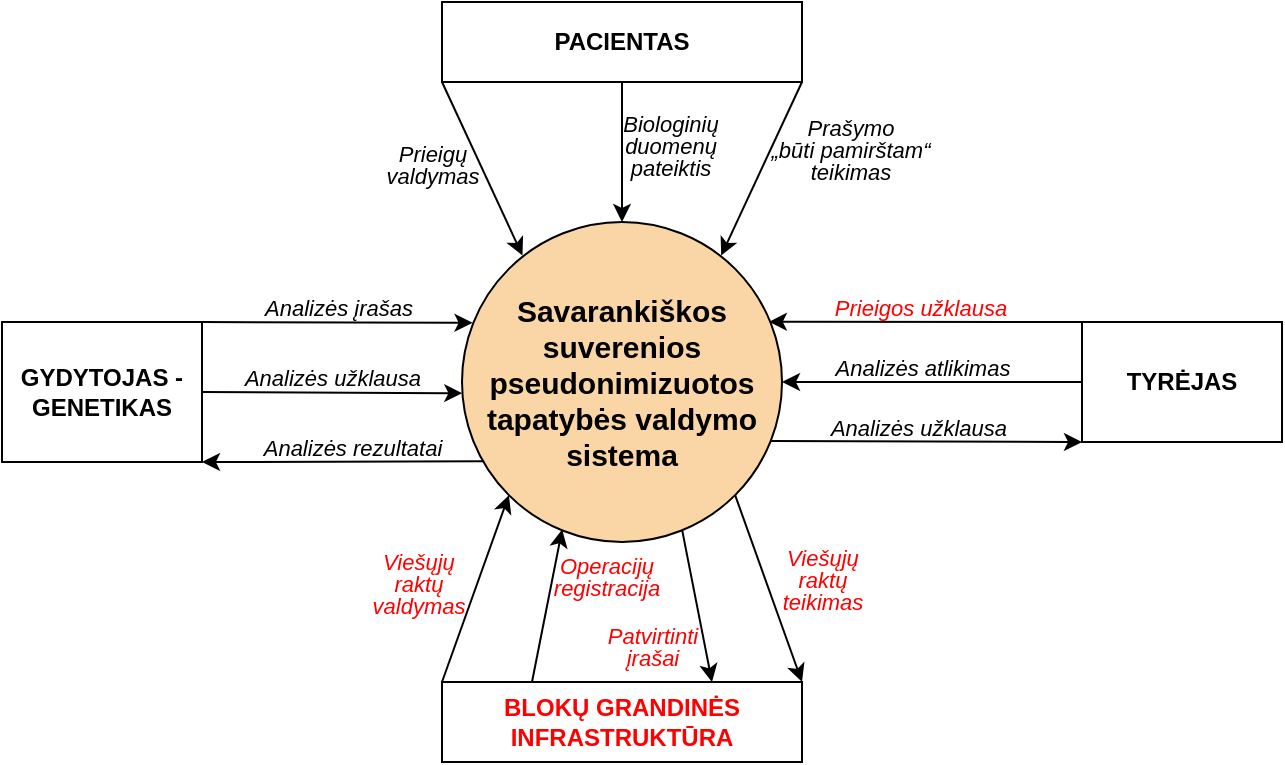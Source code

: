 <mxfile version="26.2.15">
  <diagram name="Page-1" id="P2k9ssoxkcrnlNnUL8rK">
    <mxGraphModel dx="946" dy="585" grid="1" gridSize="10" guides="1" tooltips="1" connect="1" arrows="1" fold="1" page="1" pageScale="1" pageWidth="850" pageHeight="1100" math="0" shadow="0">
      <root>
        <mxCell id="0" />
        <mxCell id="1" parent="0" />
        <mxCell id="z5R62NmVlcl_oEuctuTb-2" value="&lt;font style=&quot;font-size: 15px;&quot;&gt;&lt;b&gt;Savarankiškos suverenios pseudonimizuotos tapatybės valdymo sistema&lt;/b&gt;&lt;/font&gt;" style="ellipse;whiteSpace=wrap;html=1;aspect=fixed;fillColor=light-dark(#FAD6A6,#625441);" vertex="1" parent="1">
          <mxGeometry x="350" y="330" width="160" height="160" as="geometry" />
        </mxCell>
        <mxCell id="z5R62NmVlcl_oEuctuTb-3" value="&lt;b&gt;GYDYTOJAS - GENETIKAS&lt;/b&gt;" style="rounded=0;whiteSpace=wrap;html=1;" vertex="1" parent="1">
          <mxGeometry x="120" y="380" width="100" height="70" as="geometry" />
        </mxCell>
        <mxCell id="z5R62NmVlcl_oEuctuTb-4" value="&lt;b&gt;PACIENTAS&lt;/b&gt;" style="rounded=0;whiteSpace=wrap;html=1;" vertex="1" parent="1">
          <mxGeometry x="340" y="220" width="180" height="40" as="geometry" />
        </mxCell>
        <mxCell id="z5R62NmVlcl_oEuctuTb-5" value="&lt;b&gt;TYRĖJAS&lt;/b&gt;" style="rounded=0;whiteSpace=wrap;html=1;" vertex="1" parent="1">
          <mxGeometry x="660" y="380" width="100" height="60" as="geometry" />
        </mxCell>
        <mxCell id="z5R62NmVlcl_oEuctuTb-6" value="" style="endArrow=classic;html=1;rounded=0;exitX=0.5;exitY=1;exitDx=0;exitDy=0;entryX=0.5;entryY=0;entryDx=0;entryDy=0;" edge="1" parent="1" source="z5R62NmVlcl_oEuctuTb-4" target="z5R62NmVlcl_oEuctuTb-2">
          <mxGeometry relative="1" as="geometry">
            <mxPoint x="440" y="300" as="sourcePoint" />
            <mxPoint x="540" y="300" as="targetPoint" />
          </mxGeometry>
        </mxCell>
        <mxCell id="z5R62NmVlcl_oEuctuTb-7" value="&lt;div style=&quot;line-height: 100%;&quot;&gt;&lt;i&gt;Biologinių&lt;/i&gt;&lt;/div&gt;&lt;div style=&quot;line-height: 100%;&quot;&gt;&lt;i&gt;duomenų&lt;/i&gt;&lt;/div&gt;&lt;div style=&quot;line-height: 100%;&quot;&gt;&lt;i&gt;pateiktis&lt;/i&gt;&lt;/div&gt;" style="edgeLabel;resizable=0;html=1;;align=center;verticalAlign=middle;" connectable="0" vertex="1" parent="z5R62NmVlcl_oEuctuTb-6">
          <mxGeometry relative="1" as="geometry">
            <mxPoint x="24" y="-3" as="offset" />
          </mxGeometry>
        </mxCell>
        <mxCell id="z5R62NmVlcl_oEuctuTb-10" value="" style="endArrow=classic;html=1;rounded=0;entryX=0.033;entryY=0.315;entryDx=0;entryDy=0;exitX=1;exitY=0;exitDx=0;exitDy=0;entryPerimeter=0;" edge="1" parent="1" source="z5R62NmVlcl_oEuctuTb-3" target="z5R62NmVlcl_oEuctuTb-2">
          <mxGeometry relative="1" as="geometry">
            <mxPoint x="220" y="380" as="sourcePoint" />
            <mxPoint x="350.8" y="380.66" as="targetPoint" />
          </mxGeometry>
        </mxCell>
        <mxCell id="z5R62NmVlcl_oEuctuTb-11" value="&lt;div style=&quot;line-height: 100%;&quot;&gt;&lt;i&gt;Analizės&amp;nbsp;&lt;span style=&quot;background-color: light-dark(#ffffff, var(--ge-dark-color, #121212)); color: light-dark(rgb(0, 0, 0), rgb(255, 255, 255));&quot;&gt;įrašas&lt;/span&gt;&lt;/i&gt;&lt;/div&gt;" style="edgeLabel;resizable=0;html=1;;align=center;verticalAlign=middle;" connectable="0" vertex="1" parent="z5R62NmVlcl_oEuctuTb-10">
          <mxGeometry relative="1" as="geometry">
            <mxPoint y="-7" as="offset" />
          </mxGeometry>
        </mxCell>
        <mxCell id="z5R62NmVlcl_oEuctuTb-12" value="" style="endArrow=classic;html=1;rounded=0;exitX=0;exitY=0.5;exitDx=0;exitDy=0;entryX=1;entryY=0.5;entryDx=0;entryDy=0;" edge="1" parent="1" source="z5R62NmVlcl_oEuctuTb-5" target="z5R62NmVlcl_oEuctuTb-2">
          <mxGeometry relative="1" as="geometry">
            <mxPoint x="550" y="480" as="sourcePoint" />
            <mxPoint x="460" y="530" as="targetPoint" />
          </mxGeometry>
        </mxCell>
        <mxCell id="z5R62NmVlcl_oEuctuTb-13" value="&lt;div style=&quot;line-height: 100%;&quot;&gt;&lt;i&gt;Analizės atlikimas&lt;/i&gt;&lt;/div&gt;" style="edgeLabel;resizable=0;html=1;;align=center;verticalAlign=middle;" connectable="0" vertex="1" parent="z5R62NmVlcl_oEuctuTb-12">
          <mxGeometry relative="1" as="geometry">
            <mxPoint x="-5" y="-7" as="offset" />
          </mxGeometry>
        </mxCell>
        <mxCell id="z5R62NmVlcl_oEuctuTb-14" value="" style="endArrow=classic;html=1;rounded=0;entryX=0.001;entryY=0.535;entryDx=0;entryDy=0;entryPerimeter=0;exitX=1;exitY=0.5;exitDx=0;exitDy=0;" edge="1" parent="1" source="z5R62NmVlcl_oEuctuTb-3" target="z5R62NmVlcl_oEuctuTb-2">
          <mxGeometry relative="1" as="geometry">
            <mxPoint x="220.0" y="414.41" as="sourcePoint" />
            <mxPoint x="351.6" y="415.59" as="targetPoint" />
          </mxGeometry>
        </mxCell>
        <mxCell id="z5R62NmVlcl_oEuctuTb-15" value="&lt;div style=&quot;line-height: 100%;&quot;&gt;&lt;i&gt;Analizės&amp;nbsp;&lt;span style=&quot;background-color: light-dark(#ffffff, var(--ge-dark-color, #121212)); color: light-dark(rgb(0, 0, 0), rgb(255, 255, 255));&quot;&gt;užklausa&lt;/span&gt;&lt;/i&gt;&lt;/div&gt;" style="edgeLabel;resizable=0;html=1;;align=center;verticalAlign=middle;" connectable="0" vertex="1" parent="z5R62NmVlcl_oEuctuTb-14">
          <mxGeometry relative="1" as="geometry">
            <mxPoint y="-8" as="offset" />
          </mxGeometry>
        </mxCell>
        <mxCell id="z5R62NmVlcl_oEuctuTb-16" value="" style="endArrow=classic;html=1;rounded=0;exitX=1;exitY=1;exitDx=0;exitDy=0;entryX=0.81;entryY=0.105;entryDx=0;entryDy=0;entryPerimeter=0;" edge="1" parent="1" source="z5R62NmVlcl_oEuctuTb-4" target="z5R62NmVlcl_oEuctuTb-2">
          <mxGeometry relative="1" as="geometry">
            <mxPoint x="485" y="270" as="sourcePoint" />
            <mxPoint x="490" y="340" as="targetPoint" />
          </mxGeometry>
        </mxCell>
        <mxCell id="z5R62NmVlcl_oEuctuTb-17" value="&lt;div style=&quot;line-height: 100%;&quot;&gt;&lt;i&gt;Prašymo&lt;/i&gt;&lt;/div&gt;&lt;div style=&quot;line-height: 100%;&quot;&gt;&lt;i&gt;„būti pamirštam“&lt;/i&gt;&lt;/div&gt;&lt;div style=&quot;line-height: 100%;&quot;&gt;&lt;i&gt;teikimas&lt;/i&gt;&lt;/div&gt;" style="edgeLabel;resizable=0;html=1;;align=center;verticalAlign=middle;labelBackgroundColor=none;" connectable="0" vertex="1" parent="z5R62NmVlcl_oEuctuTb-16">
          <mxGeometry relative="1" as="geometry">
            <mxPoint x="44" y="-10" as="offset" />
          </mxGeometry>
        </mxCell>
        <mxCell id="z5R62NmVlcl_oEuctuTb-19" value="" style="endArrow=classic;html=1;rounded=0;exitX=0.964;exitY=0.684;exitDx=0;exitDy=0;exitPerimeter=0;entryX=0;entryY=1;entryDx=0;entryDy=0;" edge="1" parent="1" source="z5R62NmVlcl_oEuctuTb-2" target="z5R62NmVlcl_oEuctuTb-5">
          <mxGeometry relative="1" as="geometry">
            <mxPoint x="510" y="434" as="sourcePoint" />
            <mxPoint x="660" y="430" as="targetPoint" />
          </mxGeometry>
        </mxCell>
        <mxCell id="z5R62NmVlcl_oEuctuTb-20" value="&lt;div style=&quot;line-height: 100%;&quot;&gt;&lt;span&gt;Analizės užklausa&lt;/span&gt;&lt;/div&gt;" style="edgeLabel;resizable=0;html=1;;align=center;verticalAlign=middle;fontStyle=2" connectable="0" vertex="1" parent="z5R62NmVlcl_oEuctuTb-19">
          <mxGeometry relative="1" as="geometry">
            <mxPoint x="-4" y="-7" as="offset" />
          </mxGeometry>
        </mxCell>
        <mxCell id="z5R62NmVlcl_oEuctuTb-21" value="" style="endArrow=classic;html=1;rounded=0;exitX=0;exitY=1;exitDx=0;exitDy=0;entryX=0.189;entryY=0.105;entryDx=0;entryDy=0;entryPerimeter=0;" edge="1" parent="1" source="z5R62NmVlcl_oEuctuTb-4" target="z5R62NmVlcl_oEuctuTb-2">
          <mxGeometry relative="1" as="geometry">
            <mxPoint x="380" y="260" as="sourcePoint" />
            <mxPoint x="385" y="330" as="targetPoint" />
          </mxGeometry>
        </mxCell>
        <mxCell id="z5R62NmVlcl_oEuctuTb-22" value="&lt;div style=&quot;line-height: 100%;&quot;&gt;&lt;i&gt;Prieigų&lt;/i&gt;&lt;/div&gt;&lt;div style=&quot;line-height: 100%;&quot;&gt;&lt;i&gt;valdymas&lt;/i&gt;&lt;/div&gt;" style="edgeLabel;resizable=0;html=1;;align=center;verticalAlign=middle;labelBackgroundColor=none;" connectable="0" vertex="1" parent="z5R62NmVlcl_oEuctuTb-21">
          <mxGeometry relative="1" as="geometry">
            <mxPoint x="-25" y="-3" as="offset" />
          </mxGeometry>
        </mxCell>
        <mxCell id="z5R62NmVlcl_oEuctuTb-24" value="" style="endArrow=classic;html=1;rounded=0;exitX=0;exitY=0;exitDx=0;exitDy=0;entryX=0.959;entryY=0.312;entryDx=0;entryDy=0;entryPerimeter=0;" edge="1" parent="1" source="z5R62NmVlcl_oEuctuTb-5" target="z5R62NmVlcl_oEuctuTb-2">
          <mxGeometry relative="1" as="geometry">
            <mxPoint x="540" y="320" as="sourcePoint" />
            <mxPoint x="545" y="390" as="targetPoint" />
          </mxGeometry>
        </mxCell>
        <mxCell id="z5R62NmVlcl_oEuctuTb-25" value="&lt;div style=&quot;line-height: 100%;&quot;&gt;&lt;font style=&quot;color: rgb(255, 0, 0);&quot;&gt;&lt;i&gt;Prieigos užklausa&lt;/i&gt;&lt;/font&gt;&lt;/div&gt;" style="edgeLabel;resizable=0;html=1;;align=center;verticalAlign=middle;" connectable="0" vertex="1" parent="z5R62NmVlcl_oEuctuTb-24">
          <mxGeometry relative="1" as="geometry">
            <mxPoint x="-3" y="-7" as="offset" />
          </mxGeometry>
        </mxCell>
        <mxCell id="z5R62NmVlcl_oEuctuTb-26" value="" style="endArrow=classic;html=1;rounded=0;exitX=0.069;exitY=0.748;exitDx=0;exitDy=0;entryX=1;entryY=1;entryDx=0;entryDy=0;exitPerimeter=0;" edge="1" parent="1" source="z5R62NmVlcl_oEuctuTb-2" target="z5R62NmVlcl_oEuctuTb-3">
          <mxGeometry relative="1" as="geometry">
            <mxPoint x="310" y="450" as="sourcePoint" />
            <mxPoint x="220" y="450" as="targetPoint" />
          </mxGeometry>
        </mxCell>
        <mxCell id="z5R62NmVlcl_oEuctuTb-27" value="&lt;div style=&quot;line-height: 100%;&quot;&gt;&lt;i&gt;Analizės&amp;nbsp;&lt;span style=&quot;background-color: light-dark(#ffffff, var(--ge-dark-color, #121212)); color: light-dark(rgb(0, 0, 0), rgb(255, 255, 255));&quot;&gt;rezultatai&lt;/span&gt;&lt;/i&gt;&lt;/div&gt;" style="edgeLabel;resizable=0;html=1;;align=center;verticalAlign=middle;" connectable="0" vertex="1" parent="z5R62NmVlcl_oEuctuTb-26">
          <mxGeometry relative="1" as="geometry">
            <mxPoint x="4" y="-7" as="offset" />
          </mxGeometry>
        </mxCell>
        <mxCell id="z5R62NmVlcl_oEuctuTb-28" value="" style="endArrow=classic;html=1;rounded=0;exitX=0.688;exitY=0.963;exitDx=0;exitDy=0;exitPerimeter=0;entryX=0.75;entryY=0;entryDx=0;entryDy=0;" edge="1" parent="1" source="z5R62NmVlcl_oEuctuTb-2" target="z5R62NmVlcl_oEuctuTb-30">
          <mxGeometry relative="1" as="geometry">
            <mxPoint x="590" y="540" as="sourcePoint" />
            <mxPoint x="500" y="540" as="targetPoint" />
          </mxGeometry>
        </mxCell>
        <mxCell id="z5R62NmVlcl_oEuctuTb-29" value="&lt;div style=&quot;line-height: 100%;&quot;&gt;&lt;i&gt;Patvirtinti&lt;/i&gt;&lt;/div&gt;&lt;div style=&quot;line-height: 100%;&quot;&gt;&lt;i&gt;įrašai&lt;/i&gt;&lt;/div&gt;" style="edgeLabel;resizable=0;html=1;;align=center;verticalAlign=middle;labelBackgroundColor=none;fontColor=#FF0000;" connectable="0" vertex="1" parent="z5R62NmVlcl_oEuctuTb-28">
          <mxGeometry relative="1" as="geometry">
            <mxPoint x="-23" y="20" as="offset" />
          </mxGeometry>
        </mxCell>
        <mxCell id="z5R62NmVlcl_oEuctuTb-30" value="&lt;b&gt;&lt;font style=&quot;color: rgb(255, 0, 0);&quot;&gt;BLOKŲ GRANDINĖS INFRASTRUKTŪRA&lt;/font&gt;&lt;/b&gt;" style="rounded=0;whiteSpace=wrap;html=1;" vertex="1" parent="1">
          <mxGeometry x="340" y="560" width="180" height="40" as="geometry" />
        </mxCell>
        <mxCell id="z5R62NmVlcl_oEuctuTb-33" value="" style="endArrow=classic;html=1;rounded=0;exitX=0.25;exitY=0;exitDx=0;exitDy=0;entryX=0.313;entryY=0.961;entryDx=0;entryDy=0;entryPerimeter=0;" edge="1" parent="1" source="z5R62NmVlcl_oEuctuTb-30" target="z5R62NmVlcl_oEuctuTb-2">
          <mxGeometry relative="1" as="geometry">
            <mxPoint x="430.236" y="560" as="sourcePoint" />
            <mxPoint x="430.236" y="490" as="targetPoint" />
          </mxGeometry>
        </mxCell>
        <mxCell id="z5R62NmVlcl_oEuctuTb-34" value="&lt;div style=&quot;line-height: 100%;&quot;&gt;&lt;i&gt;Operacijų&lt;/i&gt;&lt;/div&gt;&lt;div style=&quot;line-height: 100%;&quot;&gt;&lt;i&gt;registracija&lt;/i&gt;&lt;/div&gt;" style="edgeLabel;resizable=0;html=1;;align=center;verticalAlign=middle;labelBackgroundColor=none;fontColor=#FF0000;" connectable="0" vertex="1" parent="z5R62NmVlcl_oEuctuTb-33">
          <mxGeometry relative="1" as="geometry">
            <mxPoint x="29" y="-15" as="offset" />
          </mxGeometry>
        </mxCell>
        <mxCell id="z5R62NmVlcl_oEuctuTb-35" value="" style="endArrow=classic;html=1;rounded=0;exitX=0;exitY=0;exitDx=0;exitDy=0;entryX=0;entryY=1;entryDx=0;entryDy=0;" edge="1" parent="1" source="z5R62NmVlcl_oEuctuTb-30" target="z5R62NmVlcl_oEuctuTb-2">
          <mxGeometry relative="1" as="geometry">
            <mxPoint x="339.996" y="550" as="sourcePoint" />
            <mxPoint x="339.996" y="480" as="targetPoint" />
          </mxGeometry>
        </mxCell>
        <mxCell id="z5R62NmVlcl_oEuctuTb-36" value="&lt;div style=&quot;line-height: 100%;&quot;&gt;&lt;i&gt;Viešųjų&lt;/i&gt;&lt;/div&gt;&lt;div style=&quot;line-height: 100%;&quot;&gt;&lt;i&gt;raktų&lt;/i&gt;&lt;/div&gt;&lt;div style=&quot;line-height: 100%;&quot;&gt;&lt;i&gt;valdymas&lt;/i&gt;&lt;/div&gt;" style="edgeLabel;resizable=0;html=1;;align=center;verticalAlign=middle;labelBackgroundColor=none;fontColor=#FF0000;" connectable="0" vertex="1" parent="z5R62NmVlcl_oEuctuTb-35">
          <mxGeometry relative="1" as="geometry">
            <mxPoint x="-29" y="-3" as="offset" />
          </mxGeometry>
        </mxCell>
        <mxCell id="z5R62NmVlcl_oEuctuTb-38" value="" style="endArrow=classic;html=1;rounded=0;exitX=1;exitY=1;exitDx=0;exitDy=0;entryX=1;entryY=0;entryDx=0;entryDy=0;" edge="1" parent="1" source="z5R62NmVlcl_oEuctuTb-2" target="z5R62NmVlcl_oEuctuTb-30">
          <mxGeometry relative="1" as="geometry">
            <mxPoint x="470" y="494" as="sourcePoint" />
            <mxPoint x="485" y="570" as="targetPoint" />
          </mxGeometry>
        </mxCell>
        <mxCell id="z5R62NmVlcl_oEuctuTb-39" value="&lt;div style=&quot;line-height: 100%;&quot;&gt;&lt;i&gt;Viešųjų&lt;/i&gt;&lt;/div&gt;&lt;div style=&quot;line-height: 100%;&quot;&gt;&lt;i&gt;raktų&lt;/i&gt;&lt;/div&gt;&lt;div style=&quot;line-height: 100%;&quot;&gt;&lt;i&gt;teikimas&lt;/i&gt;&lt;/div&gt;" style="edgeLabel;resizable=0;html=1;;align=center;verticalAlign=middle;labelBackgroundColor=none;fontColor=#FF0000;" connectable="0" vertex="1" parent="z5R62NmVlcl_oEuctuTb-38">
          <mxGeometry relative="1" as="geometry">
            <mxPoint x="27" y="-4" as="offset" />
          </mxGeometry>
        </mxCell>
      </root>
    </mxGraphModel>
  </diagram>
</mxfile>
